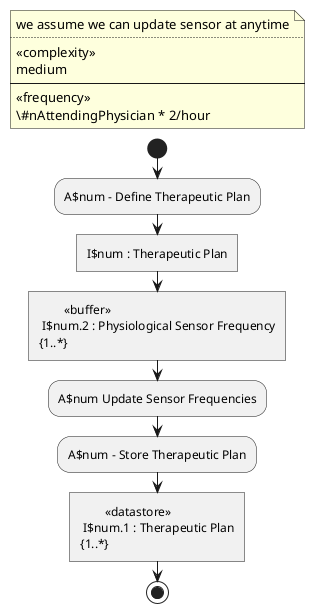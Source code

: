 @startuml define_therapeutic_plan

!$num = 1

floating note
we assume we can update sensor at anytime
....
<<complexity>>
medium
----
<<frequency>>
\#nAttendingPhysician * 2/hour
end note

start
:A$num - Define Therapeutic Plan; <<acceptEvent>>
:I$num : Therapeutic Plan; <<task>>
!$num = $num + 1

:\t<<buffer>>\n I$num.2 : Physiological Sensor Frequency\n{1..*}; <<task>>

:A$num Update Sensor Frequencies;
!$num = $num + 1
:A$num - Store Therapeutic Plan;
:\t<<datastore>>\n I$num.1 : Therapeutic Plan\n{1..*}; <<task>>

stop

@enduml

